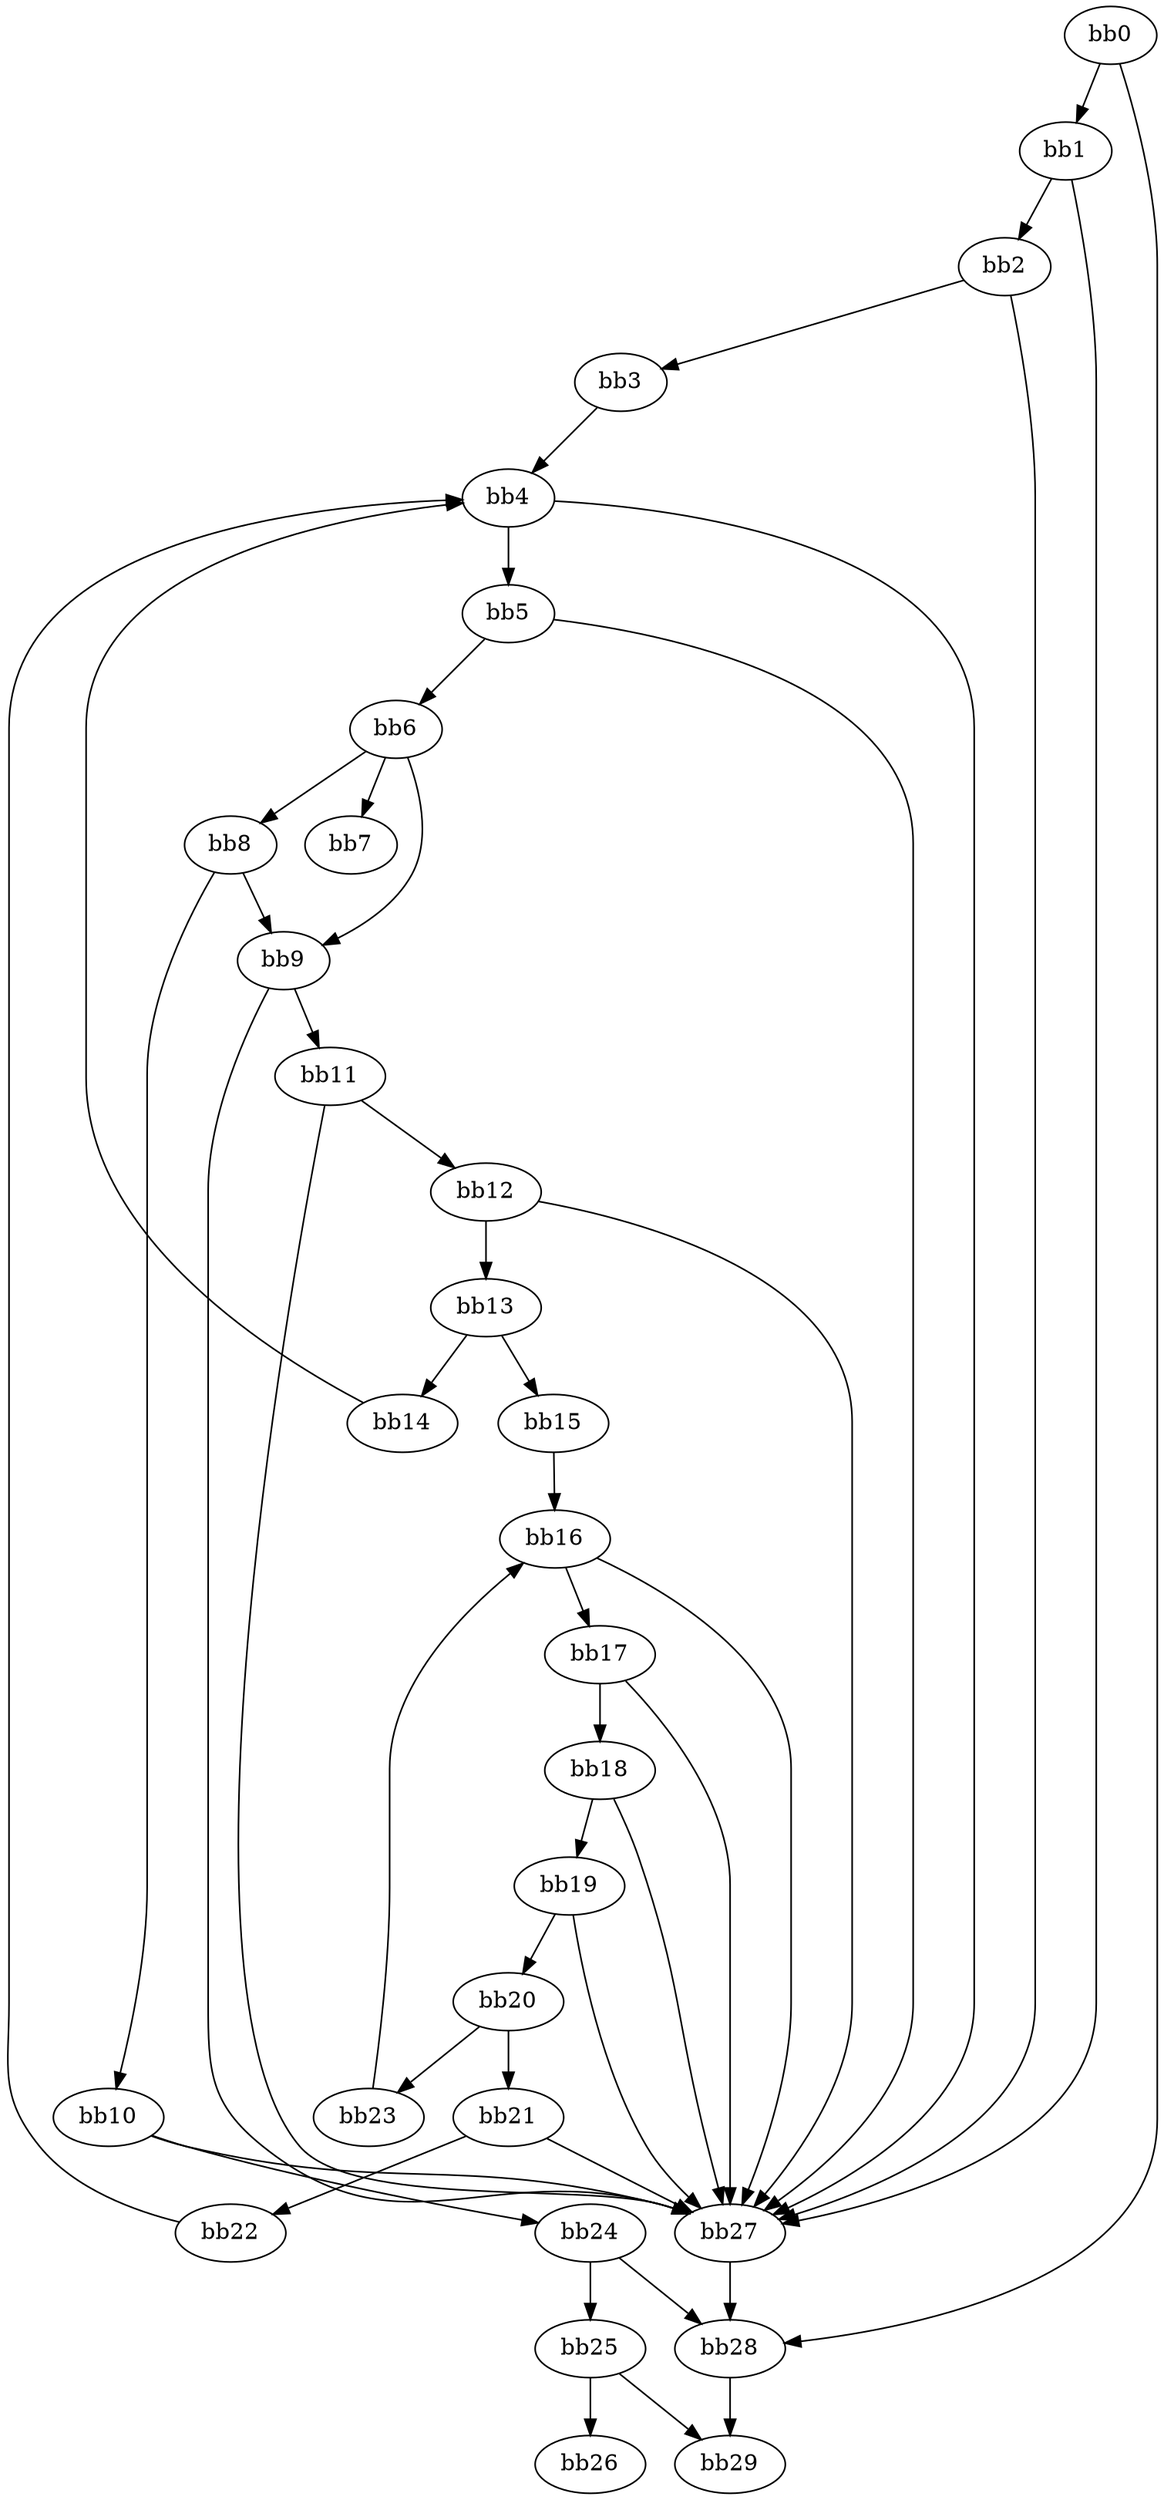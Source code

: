 digraph {
    0 [ label = "bb0\l" ]
    1 [ label = "bb1\l" ]
    2 [ label = "bb2\l" ]
    3 [ label = "bb3\l" ]
    4 [ label = "bb4\l" ]
    5 [ label = "bb5\l" ]
    6 [ label = "bb6\l" ]
    7 [ label = "bb7\l" ]
    8 [ label = "bb8\l" ]
    9 [ label = "bb9\l" ]
    10 [ label = "bb10\l" ]
    11 [ label = "bb11\l" ]
    12 [ label = "bb12\l" ]
    13 [ label = "bb13\l" ]
    14 [ label = "bb14\l" ]
    15 [ label = "bb15\l" ]
    16 [ label = "bb16\l" ]
    17 [ label = "bb17\l" ]
    18 [ label = "bb18\l" ]
    19 [ label = "bb19\l" ]
    20 [ label = "bb20\l" ]
    21 [ label = "bb21\l" ]
    22 [ label = "bb22\l" ]
    23 [ label = "bb23\l" ]
    24 [ label = "bb24\l" ]
    25 [ label = "bb25\l" ]
    26 [ label = "bb26\l" ]
    27 [ label = "bb27\l" ]
    28 [ label = "bb28\l" ]
    29 [ label = "bb29\l" ]
    0 -> 1 [ ]
    0 -> 28 [ ]
    1 -> 2 [ ]
    1 -> 27 [ ]
    2 -> 3 [ ]
    2 -> 27 [ ]
    3 -> 4 [ ]
    4 -> 5 [ ]
    4 -> 27 [ ]
    5 -> 6 [ ]
    5 -> 27 [ ]
    6 -> 7 [ ]
    6 -> 8 [ ]
    6 -> 9 [ ]
    8 -> 9 [ ]
    8 -> 10 [ ]
    9 -> 11 [ ]
    9 -> 27 [ ]
    10 -> 24 [ ]
    10 -> 27 [ ]
    11 -> 12 [ ]
    11 -> 27 [ ]
    12 -> 13 [ ]
    12 -> 27 [ ]
    13 -> 14 [ ]
    13 -> 15 [ ]
    14 -> 4 [ ]
    15 -> 16 [ ]
    16 -> 17 [ ]
    16 -> 27 [ ]
    17 -> 18 [ ]
    17 -> 27 [ ]
    18 -> 19 [ ]
    18 -> 27 [ ]
    19 -> 20 [ ]
    19 -> 27 [ ]
    20 -> 21 [ ]
    20 -> 23 [ ]
    21 -> 22 [ ]
    21 -> 27 [ ]
    22 -> 4 [ ]
    23 -> 16 [ ]
    24 -> 25 [ ]
    24 -> 28 [ ]
    25 -> 26 [ ]
    25 -> 29 [ ]
    27 -> 28 [ ]
    28 -> 29 [ ]
}

